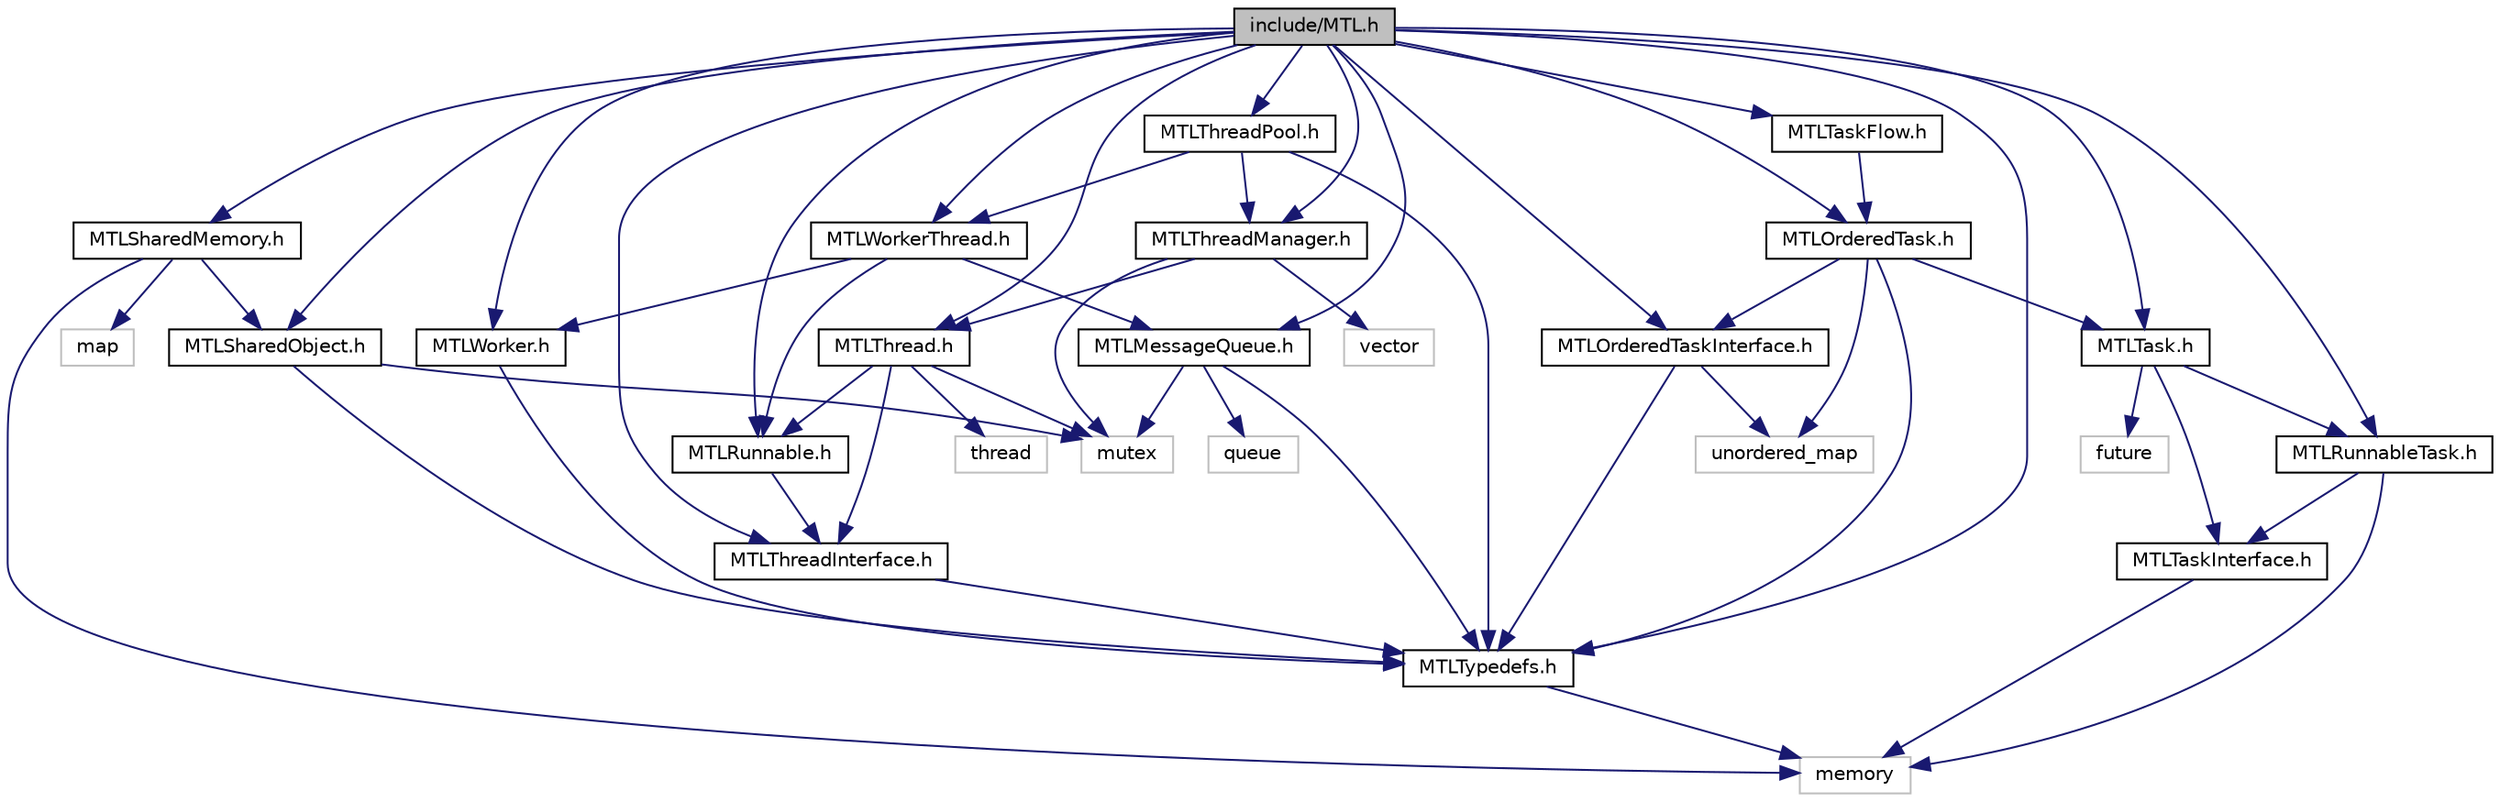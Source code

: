 digraph "include/MTL.h"
{
 // LATEX_PDF_SIZE
  edge [fontname="Helvetica",fontsize="10",labelfontname="Helvetica",labelfontsize="10"];
  node [fontname="Helvetica",fontsize="10",shape=record];
  Node1 [label="include/MTL.h",height=0.2,width=0.4,color="black", fillcolor="grey75", style="filled", fontcolor="black",tooltip=" "];
  Node1 -> Node2 [color="midnightblue",fontsize="10",style="solid"];
  Node2 [label="MTLMessageQueue.h",height=0.2,width=0.4,color="black", fillcolor="white", style="filled",URL="$da/d36/MTLMessageQueue_8h.html",tooltip=" "];
  Node2 -> Node3 [color="midnightblue",fontsize="10",style="solid"];
  Node3 [label="mutex",height=0.2,width=0.4,color="grey75", fillcolor="white", style="filled",tooltip=" "];
  Node2 -> Node4 [color="midnightblue",fontsize="10",style="solid"];
  Node4 [label="queue",height=0.2,width=0.4,color="grey75", fillcolor="white", style="filled",tooltip=" "];
  Node2 -> Node5 [color="midnightblue",fontsize="10",style="solid"];
  Node5 [label="MTLTypedefs.h",height=0.2,width=0.4,color="black", fillcolor="white", style="filled",URL="$d9/dbc/MTLTypedefs_8h.html",tooltip=" "];
  Node5 -> Node6 [color="midnightblue",fontsize="10",style="solid"];
  Node6 [label="memory",height=0.2,width=0.4,color="grey75", fillcolor="white", style="filled",tooltip=" "];
  Node1 -> Node7 [color="midnightblue",fontsize="10",style="solid"];
  Node7 [label="MTLOrderedTask.h",height=0.2,width=0.4,color="black", fillcolor="white", style="filled",URL="$d9/d23/MTLOrderedTask_8h.html",tooltip=" "];
  Node7 -> Node8 [color="midnightblue",fontsize="10",style="solid"];
  Node8 [label="MTLTask.h",height=0.2,width=0.4,color="black", fillcolor="white", style="filled",URL="$d3/dda/MTLTask_8h.html",tooltip=" "];
  Node8 -> Node9 [color="midnightblue",fontsize="10",style="solid"];
  Node9 [label="future",height=0.2,width=0.4,color="grey75", fillcolor="white", style="filled",tooltip=" "];
  Node8 -> Node10 [color="midnightblue",fontsize="10",style="solid"];
  Node10 [label="MTLTaskInterface.h",height=0.2,width=0.4,color="black", fillcolor="white", style="filled",URL="$db/d4c/MTLTaskInterface_8h.html",tooltip=" "];
  Node10 -> Node6 [color="midnightblue",fontsize="10",style="solid"];
  Node8 -> Node11 [color="midnightblue",fontsize="10",style="solid"];
  Node11 [label="MTLRunnableTask.h",height=0.2,width=0.4,color="black", fillcolor="white", style="filled",URL="$d0/ded/MTLRunnableTask_8h.html",tooltip=" "];
  Node11 -> Node6 [color="midnightblue",fontsize="10",style="solid"];
  Node11 -> Node10 [color="midnightblue",fontsize="10",style="solid"];
  Node7 -> Node12 [color="midnightblue",fontsize="10",style="solid"];
  Node12 [label="MTLOrderedTaskInterface.h",height=0.2,width=0.4,color="black", fillcolor="white", style="filled",URL="$d3/de5/MTLOrderedTaskInterface_8h.html",tooltip=" "];
  Node12 -> Node5 [color="midnightblue",fontsize="10",style="solid"];
  Node12 -> Node13 [color="midnightblue",fontsize="10",style="solid"];
  Node13 [label="unordered_map",height=0.2,width=0.4,color="grey75", fillcolor="white", style="filled",tooltip=" "];
  Node7 -> Node5 [color="midnightblue",fontsize="10",style="solid"];
  Node7 -> Node13 [color="midnightblue",fontsize="10",style="solid"];
  Node1 -> Node12 [color="midnightblue",fontsize="10",style="solid"];
  Node1 -> Node14 [color="midnightblue",fontsize="10",style="solid"];
  Node14 [label="MTLSharedMemory.h",height=0.2,width=0.4,color="black", fillcolor="white", style="filled",URL="$d8/dcc/MTLSharedMemory_8h.html",tooltip=" "];
  Node14 -> Node15 [color="midnightblue",fontsize="10",style="solid"];
  Node15 [label="MTLSharedObject.h",height=0.2,width=0.4,color="black", fillcolor="white", style="filled",URL="$df/de1/MTLSharedObject_8h.html",tooltip=" "];
  Node15 -> Node3 [color="midnightblue",fontsize="10",style="solid"];
  Node15 -> Node5 [color="midnightblue",fontsize="10",style="solid"];
  Node14 -> Node16 [color="midnightblue",fontsize="10",style="solid"];
  Node16 [label="map",height=0.2,width=0.4,color="grey75", fillcolor="white", style="filled",tooltip=" "];
  Node14 -> Node6 [color="midnightblue",fontsize="10",style="solid"];
  Node1 -> Node15 [color="midnightblue",fontsize="10",style="solid"];
  Node1 -> Node8 [color="midnightblue",fontsize="10",style="solid"];
  Node1 -> Node17 [color="midnightblue",fontsize="10",style="solid"];
  Node17 [label="MTLTaskFlow.h",height=0.2,width=0.4,color="black", fillcolor="white", style="filled",URL="$d0/ddd/MTLTaskFlow_8h.html",tooltip=" "];
  Node17 -> Node7 [color="midnightblue",fontsize="10",style="solid"];
  Node1 -> Node18 [color="midnightblue",fontsize="10",style="solid"];
  Node18 [label="MTLThread.h",height=0.2,width=0.4,color="black", fillcolor="white", style="filled",URL="$d5/dfd/MTLThread_8h.html",tooltip=" "];
  Node18 -> Node19 [color="midnightblue",fontsize="10",style="solid"];
  Node19 [label="MTLRunnable.h",height=0.2,width=0.4,color="black", fillcolor="white", style="filled",URL="$dc/d9c/MTLRunnable_8h.html",tooltip=" "];
  Node19 -> Node20 [color="midnightblue",fontsize="10",style="solid"];
  Node20 [label="MTLThreadInterface.h",height=0.2,width=0.4,color="black", fillcolor="white", style="filled",URL="$dd/d34/MTLThreadInterface_8h.html",tooltip=" "];
  Node20 -> Node5 [color="midnightblue",fontsize="10",style="solid"];
  Node18 -> Node20 [color="midnightblue",fontsize="10",style="solid"];
  Node18 -> Node21 [color="midnightblue",fontsize="10",style="solid"];
  Node21 [label="thread",height=0.2,width=0.4,color="grey75", fillcolor="white", style="filled",tooltip=" "];
  Node18 -> Node3 [color="midnightblue",fontsize="10",style="solid"];
  Node1 -> Node20 [color="midnightblue",fontsize="10",style="solid"];
  Node1 -> Node22 [color="midnightblue",fontsize="10",style="solid"];
  Node22 [label="MTLThreadManager.h",height=0.2,width=0.4,color="black", fillcolor="white", style="filled",URL="$d7/dbb/MTLThreadManager_8h.html",tooltip=" "];
  Node22 -> Node18 [color="midnightblue",fontsize="10",style="solid"];
  Node22 -> Node23 [color="midnightblue",fontsize="10",style="solid"];
  Node23 [label="vector",height=0.2,width=0.4,color="grey75", fillcolor="white", style="filled",tooltip=" "];
  Node22 -> Node3 [color="midnightblue",fontsize="10",style="solid"];
  Node1 -> Node24 [color="midnightblue",fontsize="10",style="solid"];
  Node24 [label="MTLThreadPool.h",height=0.2,width=0.4,color="black", fillcolor="white", style="filled",URL="$dc/d6e/MTLThreadPool_8h.html",tooltip=" "];
  Node24 -> Node5 [color="midnightblue",fontsize="10",style="solid"];
  Node24 -> Node22 [color="midnightblue",fontsize="10",style="solid"];
  Node24 -> Node25 [color="midnightblue",fontsize="10",style="solid"];
  Node25 [label="MTLWorkerThread.h",height=0.2,width=0.4,color="black", fillcolor="white", style="filled",URL="$df/d15/MTLWorkerThread_8h.html",tooltip=" "];
  Node25 -> Node19 [color="midnightblue",fontsize="10",style="solid"];
  Node25 -> Node2 [color="midnightblue",fontsize="10",style="solid"];
  Node25 -> Node26 [color="midnightblue",fontsize="10",style="solid"];
  Node26 [label="MTLWorker.h",height=0.2,width=0.4,color="black", fillcolor="white", style="filled",URL="$df/de2/MTLWorker_8h.html",tooltip=" "];
  Node26 -> Node5 [color="midnightblue",fontsize="10",style="solid"];
  Node1 -> Node5 [color="midnightblue",fontsize="10",style="solid"];
  Node1 -> Node26 [color="midnightblue",fontsize="10",style="solid"];
  Node1 -> Node25 [color="midnightblue",fontsize="10",style="solid"];
  Node1 -> Node19 [color="midnightblue",fontsize="10",style="solid"];
  Node1 -> Node11 [color="midnightblue",fontsize="10",style="solid"];
}
